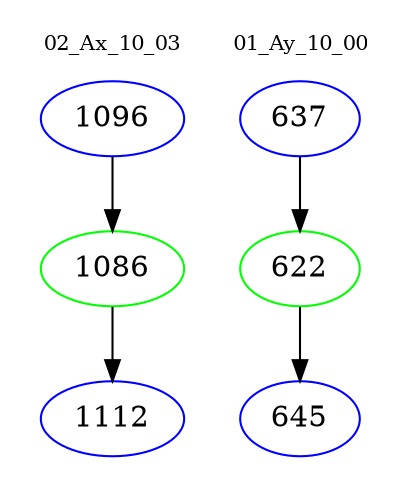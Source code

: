 digraph{
subgraph cluster_0 {
color = white
label = "02_Ax_10_03";
fontsize=10;
T0_1096 [label="1096", color="blue"]
T0_1096 -> T0_1086 [color="black"]
T0_1086 [label="1086", color="green"]
T0_1086 -> T0_1112 [color="black"]
T0_1112 [label="1112", color="blue"]
}
subgraph cluster_1 {
color = white
label = "01_Ay_10_00";
fontsize=10;
T1_637 [label="637", color="blue"]
T1_637 -> T1_622 [color="black"]
T1_622 [label="622", color="green"]
T1_622 -> T1_645 [color="black"]
T1_645 [label="645", color="blue"]
}
}

